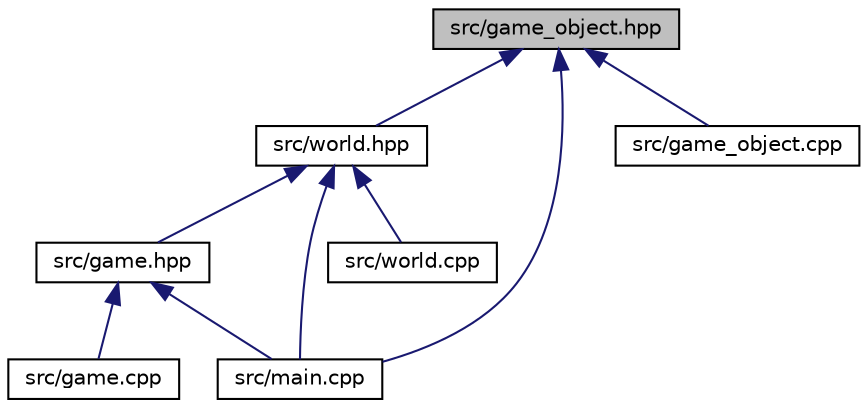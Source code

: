 digraph "src/game_object.hpp"
{
  edge [fontname="Helvetica",fontsize="10",labelfontname="Helvetica",labelfontsize="10"];
  node [fontname="Helvetica",fontsize="10",shape=record];
  Node16 [label="src/game_object.hpp",height=0.2,width=0.4,color="black", fillcolor="grey75", style="filled", fontcolor="black"];
  Node16 -> Node17 [dir="back",color="midnightblue",fontsize="10",style="solid",fontname="Helvetica"];
  Node17 [label="src/world.hpp",height=0.2,width=0.4,color="black", fillcolor="white", style="filled",URL="$world_8hpp.html"];
  Node17 -> Node18 [dir="back",color="midnightblue",fontsize="10",style="solid",fontname="Helvetica"];
  Node18 [label="src/game.hpp",height=0.2,width=0.4,color="black", fillcolor="white", style="filled",URL="$game_8hpp.html"];
  Node18 -> Node19 [dir="back",color="midnightblue",fontsize="10",style="solid",fontname="Helvetica"];
  Node19 [label="src/game.cpp",height=0.2,width=0.4,color="black", fillcolor="white", style="filled",URL="$game_8cpp.html"];
  Node18 -> Node20 [dir="back",color="midnightblue",fontsize="10",style="solid",fontname="Helvetica"];
  Node20 [label="src/main.cpp",height=0.2,width=0.4,color="black", fillcolor="white", style="filled",URL="$main_8cpp.html"];
  Node17 -> Node20 [dir="back",color="midnightblue",fontsize="10",style="solid",fontname="Helvetica"];
  Node17 -> Node21 [dir="back",color="midnightblue",fontsize="10",style="solid",fontname="Helvetica"];
  Node21 [label="src/world.cpp",height=0.2,width=0.4,color="black", fillcolor="white", style="filled",URL="$world_8cpp.html"];
  Node16 -> Node22 [dir="back",color="midnightblue",fontsize="10",style="solid",fontname="Helvetica"];
  Node22 [label="src/game_object.cpp",height=0.2,width=0.4,color="black", fillcolor="white", style="filled",URL="$game__object_8cpp.html"];
  Node16 -> Node20 [dir="back",color="midnightblue",fontsize="10",style="solid",fontname="Helvetica"];
}
